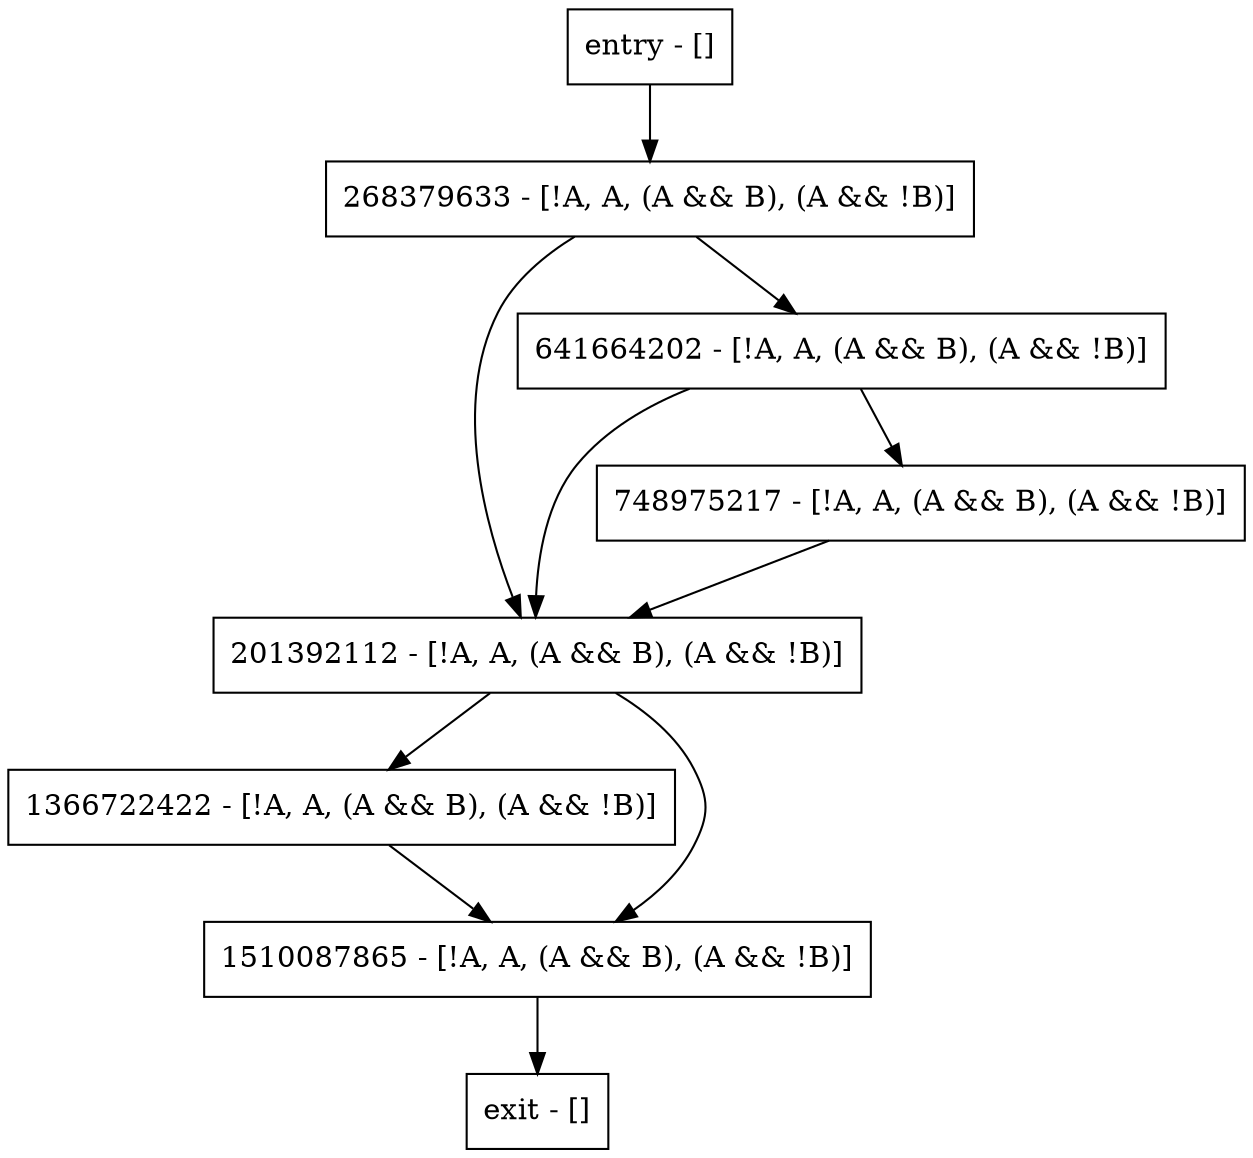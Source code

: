 digraph main {
node [shape=record];
201392112 [label="201392112 - [!A, A, (A && B), (A && !B)]"];
entry [label="entry - []"];
exit [label="exit - []"];
268379633 [label="268379633 - [!A, A, (A && B), (A && !B)]"];
641664202 [label="641664202 - [!A, A, (A && B), (A && !B)]"];
1366722422 [label="1366722422 - [!A, A, (A && B), (A && !B)]"];
748975217 [label="748975217 - [!A, A, (A && B), (A && !B)]"];
1510087865 [label="1510087865 - [!A, A, (A && B), (A && !B)]"];
entry;
exit;
201392112 -> 1366722422;
201392112 -> 1510087865;
entry -> 268379633;
268379633 -> 201392112;
268379633 -> 641664202;
641664202 -> 201392112;
641664202 -> 748975217;
1366722422 -> 1510087865;
748975217 -> 201392112;
1510087865 -> exit;
}
